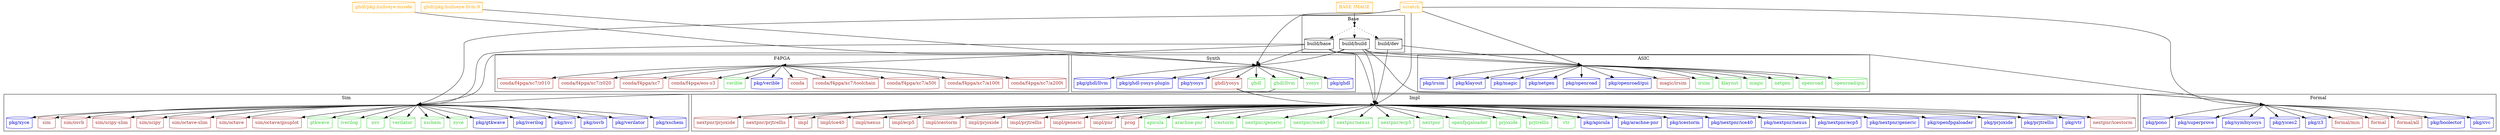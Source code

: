 # Authors:
#   Unai Martinez-Corral
#
# Copyright 2019-2022 Unai Martinez-Corral <unai.martinezcorral@ehu.eus>
#
# Licensed under the Apache License, Version 2.0 (the "License");
# you may not use this file except in compliance with the License.
# You may obtain a copy of the License at
#
#     http://www.apache.org/licenses/LICENSE-2.0
#
# Unless required by applicable law or agreed to in writing, software
# distributed under the License is distributed on an "AS IS" BASIS,
# WITHOUT WARRANTIES OR CONDITIONS OF ANY KIND, either express or implied.
# See the License for the specific language governing permissions and
# limitations under the License.
#
# SPDX-License-Identifier: Apache-2.0

digraph G {

  #splines=polyline; #curved
  newrank=true;

  # Maps

  { node [shape=point]
    m_base
    m_synth
    m_sim
    m_impl
    m_formal
    m_asic
    m_f4pga
  }

  # Images

  { node [shape=cylinder]
    "build/base"
    "build/build"
    "build/dev"
    { node [color=limegreen, fontcolor=limegreen]
      "apicula"
      "arachne-pnr"
      "ghdl"
      "ghdl/llvm"
      "gtkwave"
      "icestorm"
      "irsim"
      "iverilog"
      "klayout"
      "magic"
      "netgen"
      "nextpnr/generic"
      "nextpnr/ice40"
      "nextpnr/nexus"
      "nextpnr/ecp5"
      "nextpnr"
      "nvc"
      "openfpgaloader"
      "openroad"
      "openroad/gui"
      "prjoxide"
      "prjtrellis"
      "verible"
      "verilator"
      "vtr"
      "xschem"
      "xyce"
      "yosys"
    }
    { node [color=mediumblue, fontcolor=mediumblue]
      "pkg/apicula"
      "pkg/arachne-pnr"
      "pkg/boolector"
      "pkg/cvc"
      "pkg/ghdl"
      "pkg/ghdl/llvm"
      "pkg/ghdl-yosys-plugin"
      "pkg/gtkwave"
      "pkg/icestorm"
      "pkg/irsim"
      "pkg/iverilog"
      "pkg/klayout"
      "pkg/magic"
      "pkg/netgen"
      "pkg/nextpnr/ice40"
      "pkg/nextpnr/nexus"
      "pkg/nextpnr/ecp5"
      "pkg/nextpnr/generic"
      "pkg/nvc"
      "pkg/openfpgaloader"
      "pkg/openroad"
      "pkg/openroad/gui"
      "pkg/osvb"
      "pkg/pono"
      "pkg/prjoxide"
      "pkg/prjtrellis"
      "pkg/superprove"
      "pkg/symbiyosys"
      "pkg/yices2"
      "pkg/yosys"
      "pkg/verible"
      "pkg/verilator"
      "pkg/vtr"
      "pkg/xschem"
      "pkg/xyce"
      "pkg/z3"
    }
    { node [color=brown, fontcolor=brown]
      "ghdl/yosys"
      "formal/min"
      "formal"
      "formal/all"
      "nextpnr/icestorm"
      "nextpnr/prjoxide"
      "nextpnr/prjtrellis"
      "impl"
      "impl/ice40"
      "impl/nexus"
      "impl/ecp5"
      "impl/icestorm"
      "impl/prjoxide"
      "impl/prjtrellis"
      "impl/generic"
      "impl/pnr"
      "prog"
      "sim"
      "sim/osvb"
      "sim/scipy-slim"
      "sim/scipy"
      "sim/octave-slim"
      "sim/octave"
      "sim/octave/gnuplot"
      "conda"
      "conda/f4pga/xc7/toolchain"
      "conda/f4pga/xc7/a50t"
      "conda/f4pga/xc7/a100t"
      "conda/f4pga/xc7/a200t"
      "conda/f4pga/xc7/z010"
      "conda/f4pga/xc7/z020"
      "conda/f4pga/xc7"
      "conda/f4pga/eos-s3"
      "magic/irsim"
    }
  }

  # External images

  { node [shape=cylinder, color=orange, fontcolor=orange] rank=same
    "BASE IMAGE"
    "scratch"
    "ghdl/pkg:bullseye-mcode"
    "ghdl/pkg:bullseye-llvm-9"
  }

  # Dependencies

  "BASE IMAGE" -> m_base;

  {
    "scratch"
    "ghdl/pkg:bullseye-mcode"
    "ghdl/pkg:bullseye-llvm-9"
    "build/base"
    "build/build"
  } -> m_synth;

  {
    "build/build"
    "build/base"
    "scratch"
    "ghdl/llvm"
  } -> m_sim;

  {
    "scratch"
    "build/build"
    "build/base"
    "build/dev"
    "ghdl/yosys"
  } -> m_impl;

  {
    "scratch"
    "build/base"
    "build/build"
    "ghdl/yosys"
   } -> m_formal;

  {
    "scratch"
    "build/dev"
    "build/build"
    "build/base"
  } -> m_asic;

  {
    "build/base"
  } -> m_f4pga;

  # Generated images

  subgraph cluster_base {
    label = "Base";
    m_base -> {
      "build/base"
      "build/build"
      "build/dev"
    } [style=dotted];
  }

  subgraph cluster_synth {
    label = "Synth";
    m_synth -> {
      "ghdl"
      "ghdl/llvm"
      "pkg/ghdl"
      "pkg/ghdl/llvm"
      "pkg/ghdl-yosys-plugin"
      "ghdl/yosys"
      "pkg/yosys"
      "yosys"
    }
  }

  subgraph cluster_sim {
    label = "Sim";
    m_sim -> {
      "gtkwave"
      "iverilog"
      "nvc"
      "verilator"
      "xschem"
      "xyce"
      "sim"
      "sim/osvb"
      "sim/scipy-slim"
      "sim/scipy"
      "sim/octave-slim"
      "sim/octave"
      "sim/octave/gnuplot"
      "pkg/osvb"
      "pkg/gtkwave"
      "pkg/iverilog"
      "pkg/nvc"
      "pkg/verilator"
      "pkg/xschem"
      "pkg/xyce"
    };
  }

  subgraph cluster_impl {
    label = "Impl";
    m_impl -> {
      "apicula"
      "pkg/apicula"
      "arachne-pnr"
      "pkg/arachne-pnr"
      "icestorm"
      "pkg/icestorm"
      "prog"
      "nextpnr/generic"
      "nextpnr/ice40"
      "nextpnr/icestorm"
      "nextpnr/nexus"
      "nextpnr/prjoxide"
      "nextpnr/ecp5"
      "nextpnr/prjtrellis"
      "nextpnr"
      "impl/ice40"
      "impl/nexus"
      "impl/ecp5"
      "impl/icestorm"
      "impl/prjoxide"
      "impl/prjtrellis"
      "impl/generic"
      "impl/pnr"
      "impl"
      "pkg/nextpnr/generic"
      "pkg/nextpnr/ice40"
      "pkg/nextpnr/nexus"
      "pkg/nextpnr/ecp5"
      "openfpgaloader"
      "pkg/openfpgaloader"
      "prjoxide"
      "pkg/prjoxide"
      "prjtrellis"
      "pkg/prjtrellis"
      "vtr"
      "pkg/vtr"
    }
  }

  subgraph cluster_formal {
    label = "Formal";
    m_formal -> {
      "pkg/symbiyosys"
      "pkg/boolector"
      "pkg/cvc"
      "pkg/pono"
      "pkg/superprove"
      "pkg/yices2"
      "pkg/z3"
      "formal/min"
      "formal"
      "formal/all"
    }
  }

  subgraph cluster_asic {
    label = "ASIC";
    m_asic -> {
      "irsim"
      "klayout"
      "magic"
      "magic/irsim"
      "netgen"
      "openroad"
      "openroad/gui"
      "pkg/irsim"
      "pkg/klayout"
      "pkg/magic"
      "pkg/netgen"
      "pkg/openroad"
      "pkg/openroad/gui"
    };
  }

  subgraph cluster_f4pga {
    label = "F4PGA";
    m_f4pga -> {
      "conda"
      "conda/f4pga/xc7/toolchain"
      "conda/f4pga/xc7/a50t"
      "conda/f4pga/xc7/a100t"
      "conda/f4pga/xc7/a200t"
      "conda/f4pga/xc7/z010"
      "conda/f4pga/xc7/z020"
      "conda/f4pga/xc7"
      "conda/f4pga/eos-s3"
      "verible"
      "pkg/verible"
    }
  }

}
